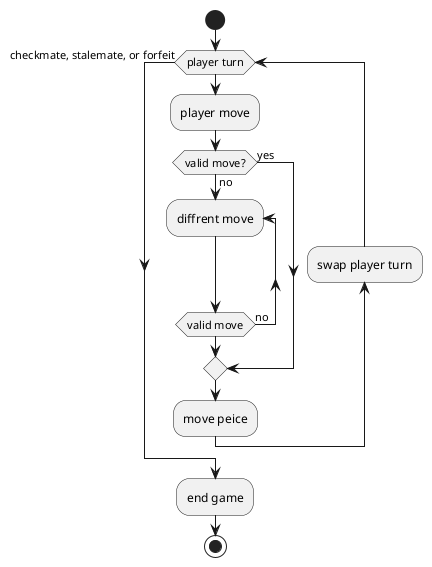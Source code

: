 @startuml process
start
while (player turn)
    :player move;
    if (valid move?) then (yes)
    else (no)
        repeat:diffrent move;
        repeat while (valid move) is (no)
    endif
    :move peice;
    backward:swap player turn;
endwhile (checkmate, stalemate, or forfeit)
    :end game;
stop
@enduml